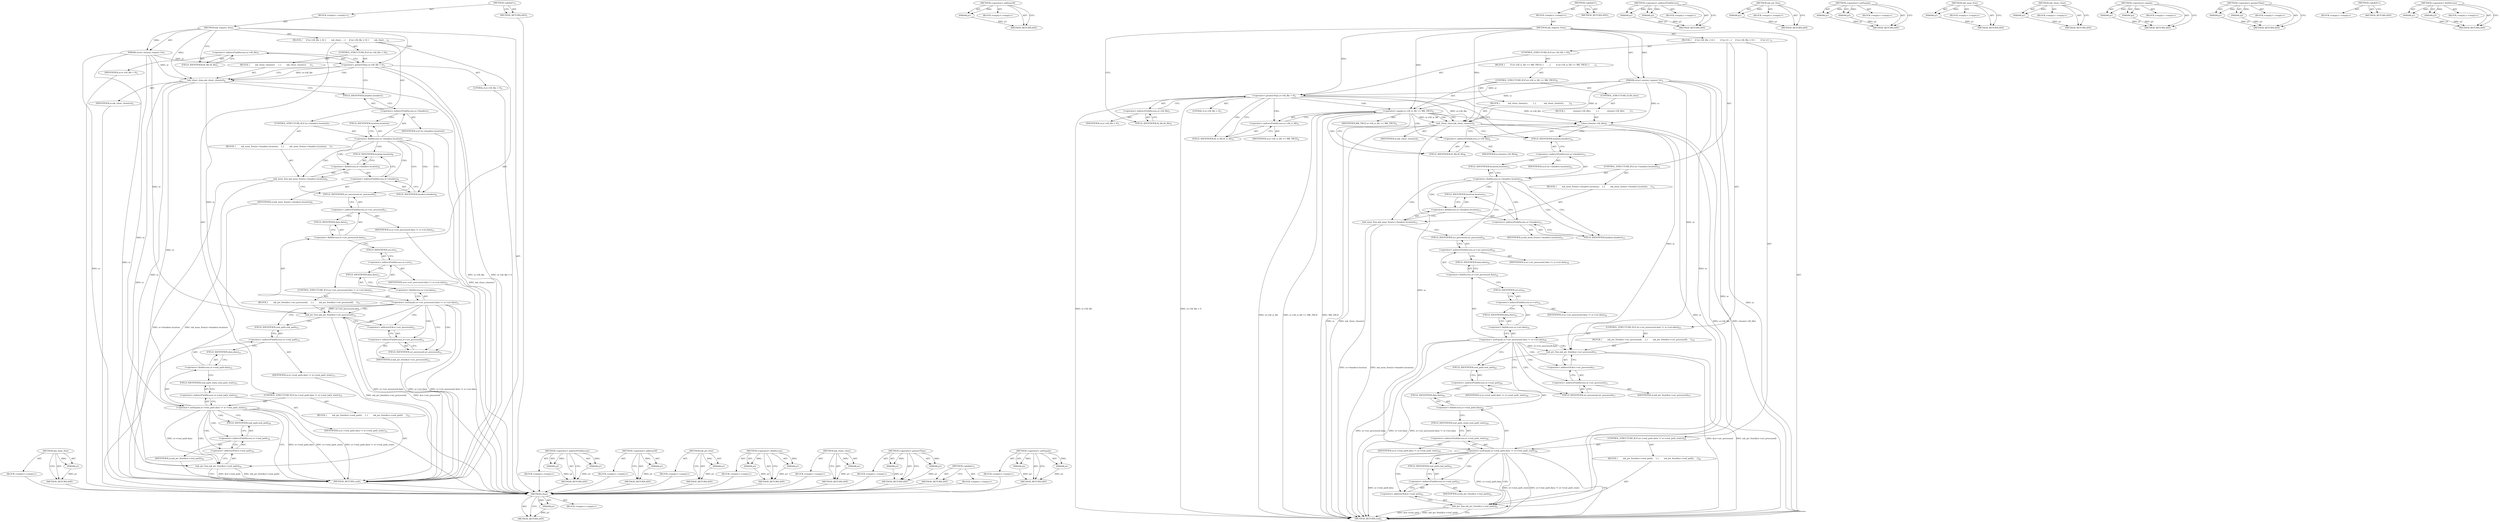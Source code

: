 digraph "&lt;operator&gt;.fieldAccess" {
vulnerable_105 [label=<(METHOD,mk_mem_free)>];
vulnerable_106 [label=<(PARAM,p1)>];
vulnerable_107 [label=<(BLOCK,&lt;empty&gt;,&lt;empty&gt;)>];
vulnerable_108 [label=<(METHOD_RETURN,ANY)>];
vulnerable_6 [label=<(METHOD,&lt;global&gt;)<SUB>1</SUB>>];
vulnerable_7 [label=<(BLOCK,&lt;empty&gt;,&lt;empty&gt;)<SUB>1</SUB>>];
vulnerable_8 [label=<(METHOD,mk_request_free)<SUB>1</SUB>>];
vulnerable_9 [label=<(PARAM,struct session_request *sr)<SUB>1</SUB>>];
vulnerable_10 [label=<(BLOCK,{
     if (sr-&gt;fd_file &gt; 0) {
        mk_vhost_...,{
     if (sr-&gt;fd_file &gt; 0) {
        mk_vhost_...)<SUB>2</SUB>>];
vulnerable_11 [label=<(CONTROL_STRUCTURE,IF,if (sr-&gt;fd_file &gt; 0))<SUB>3</SUB>>];
vulnerable_12 [label=<(&lt;operator&gt;.greaterThan,sr-&gt;fd_file &gt; 0)<SUB>3</SUB>>];
vulnerable_13 [label=<(&lt;operator&gt;.indirectFieldAccess,sr-&gt;fd_file)<SUB>3</SUB>>];
vulnerable_14 [label=<(IDENTIFIER,sr,sr-&gt;fd_file &gt; 0)<SUB>3</SUB>>];
vulnerable_15 [label=<(FIELD_IDENTIFIER,fd_file,fd_file)<SUB>3</SUB>>];
vulnerable_16 [label=<(LITERAL,0,sr-&gt;fd_file &gt; 0)<SUB>3</SUB>>];
vulnerable_17 [label=<(BLOCK,{
        mk_vhost_close(sr);
     },{
        mk_vhost_close(sr);
     })<SUB>3</SUB>>];
vulnerable_18 [label=<(mk_vhost_close,mk_vhost_close(sr))<SUB>4</SUB>>];
vulnerable_19 [label=<(IDENTIFIER,sr,mk_vhost_close(sr))<SUB>4</SUB>>];
vulnerable_20 [label=<(CONTROL_STRUCTURE,IF,if (sr-&gt;headers.location))<SUB>7</SUB>>];
vulnerable_21 [label=<(&lt;operator&gt;.fieldAccess,sr-&gt;headers.location)<SUB>7</SUB>>];
vulnerable_22 [label=<(&lt;operator&gt;.indirectFieldAccess,sr-&gt;headers)<SUB>7</SUB>>];
vulnerable_23 [label=<(IDENTIFIER,sr,if (sr-&gt;headers.location))<SUB>7</SUB>>];
vulnerable_24 [label=<(FIELD_IDENTIFIER,headers,headers)<SUB>7</SUB>>];
vulnerable_25 [label=<(FIELD_IDENTIFIER,location,location)<SUB>7</SUB>>];
vulnerable_26 [label=<(BLOCK,{
        mk_mem_free(sr-&gt;headers.location);
    },{
        mk_mem_free(sr-&gt;headers.location);
    })<SUB>7</SUB>>];
vulnerable_27 [label=<(mk_mem_free,mk_mem_free(sr-&gt;headers.location))<SUB>8</SUB>>];
vulnerable_28 [label=<(&lt;operator&gt;.fieldAccess,sr-&gt;headers.location)<SUB>8</SUB>>];
vulnerable_29 [label=<(&lt;operator&gt;.indirectFieldAccess,sr-&gt;headers)<SUB>8</SUB>>];
vulnerable_30 [label=<(IDENTIFIER,sr,mk_mem_free(sr-&gt;headers.location))<SUB>8</SUB>>];
vulnerable_31 [label=<(FIELD_IDENTIFIER,headers,headers)<SUB>8</SUB>>];
vulnerable_32 [label=<(FIELD_IDENTIFIER,location,location)<SUB>8</SUB>>];
vulnerable_33 [label=<(CONTROL_STRUCTURE,IF,if (sr-&gt;uri_processed.data != sr-&gt;uri.data))<SUB>11</SUB>>];
vulnerable_34 [label=<(&lt;operator&gt;.notEquals,sr-&gt;uri_processed.data != sr-&gt;uri.data)<SUB>11</SUB>>];
vulnerable_35 [label=<(&lt;operator&gt;.fieldAccess,sr-&gt;uri_processed.data)<SUB>11</SUB>>];
vulnerable_36 [label=<(&lt;operator&gt;.indirectFieldAccess,sr-&gt;uri_processed)<SUB>11</SUB>>];
vulnerable_37 [label=<(IDENTIFIER,sr,sr-&gt;uri_processed.data != sr-&gt;uri.data)<SUB>11</SUB>>];
vulnerable_38 [label=<(FIELD_IDENTIFIER,uri_processed,uri_processed)<SUB>11</SUB>>];
vulnerable_39 [label=<(FIELD_IDENTIFIER,data,data)<SUB>11</SUB>>];
vulnerable_40 [label=<(&lt;operator&gt;.fieldAccess,sr-&gt;uri.data)<SUB>11</SUB>>];
vulnerable_41 [label=<(&lt;operator&gt;.indirectFieldAccess,sr-&gt;uri)<SUB>11</SUB>>];
vulnerable_42 [label=<(IDENTIFIER,sr,sr-&gt;uri_processed.data != sr-&gt;uri.data)<SUB>11</SUB>>];
vulnerable_43 [label=<(FIELD_IDENTIFIER,uri,uri)<SUB>11</SUB>>];
vulnerable_44 [label=<(FIELD_IDENTIFIER,data,data)<SUB>11</SUB>>];
vulnerable_45 [label=<(BLOCK,{
        mk_ptr_free(&amp;sr-&gt;uri_processed);
    },{
        mk_ptr_free(&amp;sr-&gt;uri_processed);
    })<SUB>11</SUB>>];
vulnerable_46 [label=<(mk_ptr_free,mk_ptr_free(&amp;sr-&gt;uri_processed))<SUB>12</SUB>>];
vulnerable_47 [label=<(&lt;operator&gt;.addressOf,&amp;sr-&gt;uri_processed)<SUB>12</SUB>>];
vulnerable_48 [label=<(&lt;operator&gt;.indirectFieldAccess,sr-&gt;uri_processed)<SUB>12</SUB>>];
vulnerable_49 [label=<(IDENTIFIER,sr,mk_ptr_free(&amp;sr-&gt;uri_processed))<SUB>12</SUB>>];
vulnerable_50 [label=<(FIELD_IDENTIFIER,uri_processed,uri_processed)<SUB>12</SUB>>];
vulnerable_51 [label=<(CONTROL_STRUCTURE,IF,if (sr-&gt;real_path.data != sr-&gt;real_path_static))<SUB>15</SUB>>];
vulnerable_52 [label=<(&lt;operator&gt;.notEquals,sr-&gt;real_path.data != sr-&gt;real_path_static)<SUB>15</SUB>>];
vulnerable_53 [label=<(&lt;operator&gt;.fieldAccess,sr-&gt;real_path.data)<SUB>15</SUB>>];
vulnerable_54 [label=<(&lt;operator&gt;.indirectFieldAccess,sr-&gt;real_path)<SUB>15</SUB>>];
vulnerable_55 [label=<(IDENTIFIER,sr,sr-&gt;real_path.data != sr-&gt;real_path_static)<SUB>15</SUB>>];
vulnerable_56 [label=<(FIELD_IDENTIFIER,real_path,real_path)<SUB>15</SUB>>];
vulnerable_57 [label=<(FIELD_IDENTIFIER,data,data)<SUB>15</SUB>>];
vulnerable_58 [label=<(&lt;operator&gt;.indirectFieldAccess,sr-&gt;real_path_static)<SUB>15</SUB>>];
vulnerable_59 [label=<(IDENTIFIER,sr,sr-&gt;real_path.data != sr-&gt;real_path_static)<SUB>15</SUB>>];
vulnerable_60 [label=<(FIELD_IDENTIFIER,real_path_static,real_path_static)<SUB>15</SUB>>];
vulnerable_61 [label=<(BLOCK,{
        mk_ptr_free(&amp;sr-&gt;real_path);
    },{
        mk_ptr_free(&amp;sr-&gt;real_path);
    })<SUB>15</SUB>>];
vulnerable_62 [label=<(mk_ptr_free,mk_ptr_free(&amp;sr-&gt;real_path))<SUB>16</SUB>>];
vulnerable_63 [label=<(&lt;operator&gt;.addressOf,&amp;sr-&gt;real_path)<SUB>16</SUB>>];
vulnerable_64 [label=<(&lt;operator&gt;.indirectFieldAccess,sr-&gt;real_path)<SUB>16</SUB>>];
vulnerable_65 [label=<(IDENTIFIER,sr,mk_ptr_free(&amp;sr-&gt;real_path))<SUB>16</SUB>>];
vulnerable_66 [label=<(FIELD_IDENTIFIER,real_path,real_path)<SUB>16</SUB>>];
vulnerable_67 [label=<(METHOD_RETURN,void)<SUB>1</SUB>>];
vulnerable_69 [label=<(METHOD_RETURN,ANY)<SUB>1</SUB>>];
vulnerable_91 [label=<(METHOD,&lt;operator&gt;.indirectFieldAccess)>];
vulnerable_92 [label=<(PARAM,p1)>];
vulnerable_93 [label=<(PARAM,p2)>];
vulnerable_94 [label=<(BLOCK,&lt;empty&gt;,&lt;empty&gt;)>];
vulnerable_95 [label=<(METHOD_RETURN,ANY)>];
vulnerable_118 [label=<(METHOD,&lt;operator&gt;.addressOf)>];
vulnerable_119 [label=<(PARAM,p1)>];
vulnerable_120 [label=<(BLOCK,&lt;empty&gt;,&lt;empty&gt;)>];
vulnerable_121 [label=<(METHOD_RETURN,ANY)>];
vulnerable_114 [label=<(METHOD,mk_ptr_free)>];
vulnerable_115 [label=<(PARAM,p1)>];
vulnerable_116 [label=<(BLOCK,&lt;empty&gt;,&lt;empty&gt;)>];
vulnerable_117 [label=<(METHOD_RETURN,ANY)>];
vulnerable_100 [label=<(METHOD,&lt;operator&gt;.fieldAccess)>];
vulnerable_101 [label=<(PARAM,p1)>];
vulnerable_102 [label=<(PARAM,p2)>];
vulnerable_103 [label=<(BLOCK,&lt;empty&gt;,&lt;empty&gt;)>];
vulnerable_104 [label=<(METHOD_RETURN,ANY)>];
vulnerable_96 [label=<(METHOD,mk_vhost_close)>];
vulnerable_97 [label=<(PARAM,p1)>];
vulnerable_98 [label=<(BLOCK,&lt;empty&gt;,&lt;empty&gt;)>];
vulnerable_99 [label=<(METHOD_RETURN,ANY)>];
vulnerable_86 [label=<(METHOD,&lt;operator&gt;.greaterThan)>];
vulnerable_87 [label=<(PARAM,p1)>];
vulnerable_88 [label=<(PARAM,p2)>];
vulnerable_89 [label=<(BLOCK,&lt;empty&gt;,&lt;empty&gt;)>];
vulnerable_90 [label=<(METHOD_RETURN,ANY)>];
vulnerable_80 [label=<(METHOD,&lt;global&gt;)<SUB>1</SUB>>];
vulnerable_81 [label=<(BLOCK,&lt;empty&gt;,&lt;empty&gt;)>];
vulnerable_82 [label=<(METHOD_RETURN,ANY)>];
vulnerable_109 [label=<(METHOD,&lt;operator&gt;.notEquals)>];
vulnerable_110 [label=<(PARAM,p1)>];
vulnerable_111 [label=<(PARAM,p2)>];
vulnerable_112 [label=<(BLOCK,&lt;empty&gt;,&lt;empty&gt;)>];
vulnerable_113 [label=<(METHOD_RETURN,ANY)>];
fixed_118 [label=<(METHOD,close)>];
fixed_119 [label=<(PARAM,p1)>];
fixed_120 [label=<(BLOCK,&lt;empty&gt;,&lt;empty&gt;)>];
fixed_121 [label=<(METHOD_RETURN,ANY)>];
fixed_140 [label=<(METHOD,&lt;operator&gt;.addressOf)>];
fixed_141 [label=<(PARAM,p1)>];
fixed_142 [label=<(BLOCK,&lt;empty&gt;,&lt;empty&gt;)>];
fixed_143 [label=<(METHOD_RETURN,ANY)>];
fixed_6 [label=<(METHOD,&lt;global&gt;)<SUB>1</SUB>>];
fixed_7 [label=<(BLOCK,&lt;empty&gt;,&lt;empty&gt;)<SUB>1</SUB>>];
fixed_8 [label=<(METHOD,mk_request_free)<SUB>1</SUB>>];
fixed_9 [label=<(PARAM,struct session_request *sr)<SUB>1</SUB>>];
fixed_10 [label=<(BLOCK,{
     if (sr-&gt;fd_file &gt; 0) {
        if (sr-&gt;f...,{
     if (sr-&gt;fd_file &gt; 0) {
        if (sr-&gt;f...)<SUB>2</SUB>>];
fixed_11 [label=<(CONTROL_STRUCTURE,IF,if (sr-&gt;fd_file &gt; 0))<SUB>3</SUB>>];
fixed_12 [label=<(&lt;operator&gt;.greaterThan,sr-&gt;fd_file &gt; 0)<SUB>3</SUB>>];
fixed_13 [label=<(&lt;operator&gt;.indirectFieldAccess,sr-&gt;fd_file)<SUB>3</SUB>>];
fixed_14 [label=<(IDENTIFIER,sr,sr-&gt;fd_file &gt; 0)<SUB>3</SUB>>];
fixed_15 [label=<(FIELD_IDENTIFIER,fd_file,fd_file)<SUB>3</SUB>>];
fixed_16 [label=<(LITERAL,0,sr-&gt;fd_file &gt; 0)<SUB>3</SUB>>];
fixed_17 [label=<(BLOCK,{
        if (sr-&gt;fd_is_fdt == MK_TRUE) {
     ...,{
        if (sr-&gt;fd_is_fdt == MK_TRUE) {
     ...)<SUB>3</SUB>>];
fixed_18 [label=<(CONTROL_STRUCTURE,IF,if (sr-&gt;fd_is_fdt == MK_TRUE))<SUB>4</SUB>>];
fixed_19 [label=<(&lt;operator&gt;.equals,sr-&gt;fd_is_fdt == MK_TRUE)<SUB>4</SUB>>];
fixed_20 [label=<(&lt;operator&gt;.indirectFieldAccess,sr-&gt;fd_is_fdt)<SUB>4</SUB>>];
fixed_21 [label=<(IDENTIFIER,sr,sr-&gt;fd_is_fdt == MK_TRUE)<SUB>4</SUB>>];
fixed_22 [label=<(FIELD_IDENTIFIER,fd_is_fdt,fd_is_fdt)<SUB>4</SUB>>];
fixed_23 [label=<(IDENTIFIER,MK_TRUE,sr-&gt;fd_is_fdt == MK_TRUE)<SUB>4</SUB>>];
fixed_24 [label=<(BLOCK,{
            mk_vhost_close(sr);
        },{
            mk_vhost_close(sr);
        })<SUB>4</SUB>>];
fixed_25 [label=<(mk_vhost_close,mk_vhost_close(sr))<SUB>5</SUB>>];
fixed_26 [label=<(IDENTIFIER,sr,mk_vhost_close(sr))<SUB>5</SUB>>];
fixed_27 [label=<(CONTROL_STRUCTURE,ELSE,else)<SUB>7</SUB>>];
fixed_28 [label=<(BLOCK,{
            close(sr-&gt;fd_file);
        },{
            close(sr-&gt;fd_file);
        })<SUB>7</SUB>>];
fixed_29 [label=<(close,close(sr-&gt;fd_file))<SUB>8</SUB>>];
fixed_30 [label=<(&lt;operator&gt;.indirectFieldAccess,sr-&gt;fd_file)<SUB>8</SUB>>];
fixed_31 [label=<(IDENTIFIER,sr,close(sr-&gt;fd_file))<SUB>8</SUB>>];
fixed_32 [label=<(FIELD_IDENTIFIER,fd_file,fd_file)<SUB>8</SUB>>];
fixed_33 [label=<(CONTROL_STRUCTURE,IF,if (sr-&gt;headers.location))<SUB>12</SUB>>];
fixed_34 [label=<(&lt;operator&gt;.fieldAccess,sr-&gt;headers.location)<SUB>12</SUB>>];
fixed_35 [label=<(&lt;operator&gt;.indirectFieldAccess,sr-&gt;headers)<SUB>12</SUB>>];
fixed_36 [label=<(IDENTIFIER,sr,if (sr-&gt;headers.location))<SUB>12</SUB>>];
fixed_37 [label=<(FIELD_IDENTIFIER,headers,headers)<SUB>12</SUB>>];
fixed_38 [label=<(FIELD_IDENTIFIER,location,location)<SUB>12</SUB>>];
fixed_39 [label=<(BLOCK,{
        mk_mem_free(sr-&gt;headers.location);
    },{
        mk_mem_free(sr-&gt;headers.location);
    })<SUB>12</SUB>>];
fixed_40 [label=<(mk_mem_free,mk_mem_free(sr-&gt;headers.location))<SUB>13</SUB>>];
fixed_41 [label=<(&lt;operator&gt;.fieldAccess,sr-&gt;headers.location)<SUB>13</SUB>>];
fixed_42 [label=<(&lt;operator&gt;.indirectFieldAccess,sr-&gt;headers)<SUB>13</SUB>>];
fixed_43 [label=<(IDENTIFIER,sr,mk_mem_free(sr-&gt;headers.location))<SUB>13</SUB>>];
fixed_44 [label=<(FIELD_IDENTIFIER,headers,headers)<SUB>13</SUB>>];
fixed_45 [label=<(FIELD_IDENTIFIER,location,location)<SUB>13</SUB>>];
fixed_46 [label=<(CONTROL_STRUCTURE,IF,if (sr-&gt;uri_processed.data != sr-&gt;uri.data))<SUB>16</SUB>>];
fixed_47 [label=<(&lt;operator&gt;.notEquals,sr-&gt;uri_processed.data != sr-&gt;uri.data)<SUB>16</SUB>>];
fixed_48 [label=<(&lt;operator&gt;.fieldAccess,sr-&gt;uri_processed.data)<SUB>16</SUB>>];
fixed_49 [label=<(&lt;operator&gt;.indirectFieldAccess,sr-&gt;uri_processed)<SUB>16</SUB>>];
fixed_50 [label=<(IDENTIFIER,sr,sr-&gt;uri_processed.data != sr-&gt;uri.data)<SUB>16</SUB>>];
fixed_51 [label=<(FIELD_IDENTIFIER,uri_processed,uri_processed)<SUB>16</SUB>>];
fixed_52 [label=<(FIELD_IDENTIFIER,data,data)<SUB>16</SUB>>];
fixed_53 [label=<(&lt;operator&gt;.fieldAccess,sr-&gt;uri.data)<SUB>16</SUB>>];
fixed_54 [label=<(&lt;operator&gt;.indirectFieldAccess,sr-&gt;uri)<SUB>16</SUB>>];
fixed_55 [label=<(IDENTIFIER,sr,sr-&gt;uri_processed.data != sr-&gt;uri.data)<SUB>16</SUB>>];
fixed_56 [label=<(FIELD_IDENTIFIER,uri,uri)<SUB>16</SUB>>];
fixed_57 [label=<(FIELD_IDENTIFIER,data,data)<SUB>16</SUB>>];
fixed_58 [label=<(BLOCK,{
        mk_ptr_free(&amp;sr-&gt;uri_processed);
    },{
        mk_ptr_free(&amp;sr-&gt;uri_processed);
    })<SUB>16</SUB>>];
fixed_59 [label=<(mk_ptr_free,mk_ptr_free(&amp;sr-&gt;uri_processed))<SUB>17</SUB>>];
fixed_60 [label=<(&lt;operator&gt;.addressOf,&amp;sr-&gt;uri_processed)<SUB>17</SUB>>];
fixed_61 [label=<(&lt;operator&gt;.indirectFieldAccess,sr-&gt;uri_processed)<SUB>17</SUB>>];
fixed_62 [label=<(IDENTIFIER,sr,mk_ptr_free(&amp;sr-&gt;uri_processed))<SUB>17</SUB>>];
fixed_63 [label=<(FIELD_IDENTIFIER,uri_processed,uri_processed)<SUB>17</SUB>>];
fixed_64 [label=<(CONTROL_STRUCTURE,IF,if (sr-&gt;real_path.data != sr-&gt;real_path_static))<SUB>20</SUB>>];
fixed_65 [label=<(&lt;operator&gt;.notEquals,sr-&gt;real_path.data != sr-&gt;real_path_static)<SUB>20</SUB>>];
fixed_66 [label=<(&lt;operator&gt;.fieldAccess,sr-&gt;real_path.data)<SUB>20</SUB>>];
fixed_67 [label=<(&lt;operator&gt;.indirectFieldAccess,sr-&gt;real_path)<SUB>20</SUB>>];
fixed_68 [label=<(IDENTIFIER,sr,sr-&gt;real_path.data != sr-&gt;real_path_static)<SUB>20</SUB>>];
fixed_69 [label=<(FIELD_IDENTIFIER,real_path,real_path)<SUB>20</SUB>>];
fixed_70 [label=<(FIELD_IDENTIFIER,data,data)<SUB>20</SUB>>];
fixed_71 [label=<(&lt;operator&gt;.indirectFieldAccess,sr-&gt;real_path_static)<SUB>20</SUB>>];
fixed_72 [label=<(IDENTIFIER,sr,sr-&gt;real_path.data != sr-&gt;real_path_static)<SUB>20</SUB>>];
fixed_73 [label=<(FIELD_IDENTIFIER,real_path_static,real_path_static)<SUB>20</SUB>>];
fixed_74 [label=<(BLOCK,{
        mk_ptr_free(&amp;sr-&gt;real_path);
    },{
        mk_ptr_free(&amp;sr-&gt;real_path);
    })<SUB>20</SUB>>];
fixed_75 [label=<(mk_ptr_free,mk_ptr_free(&amp;sr-&gt;real_path))<SUB>21</SUB>>];
fixed_76 [label=<(&lt;operator&gt;.addressOf,&amp;sr-&gt;real_path)<SUB>21</SUB>>];
fixed_77 [label=<(&lt;operator&gt;.indirectFieldAccess,sr-&gt;real_path)<SUB>21</SUB>>];
fixed_78 [label=<(IDENTIFIER,sr,mk_ptr_free(&amp;sr-&gt;real_path))<SUB>21</SUB>>];
fixed_79 [label=<(FIELD_IDENTIFIER,real_path,real_path)<SUB>21</SUB>>];
fixed_80 [label=<(METHOD_RETURN,void)<SUB>1</SUB>>];
fixed_82 [label=<(METHOD_RETURN,ANY)<SUB>1</SUB>>];
fixed_104 [label=<(METHOD,&lt;operator&gt;.indirectFieldAccess)>];
fixed_105 [label=<(PARAM,p1)>];
fixed_106 [label=<(PARAM,p2)>];
fixed_107 [label=<(BLOCK,&lt;empty&gt;,&lt;empty&gt;)>];
fixed_108 [label=<(METHOD_RETURN,ANY)>];
fixed_136 [label=<(METHOD,mk_ptr_free)>];
fixed_137 [label=<(PARAM,p1)>];
fixed_138 [label=<(BLOCK,&lt;empty&gt;,&lt;empty&gt;)>];
fixed_139 [label=<(METHOD_RETURN,ANY)>];
fixed_131 [label=<(METHOD,&lt;operator&gt;.notEquals)>];
fixed_132 [label=<(PARAM,p1)>];
fixed_133 [label=<(PARAM,p2)>];
fixed_134 [label=<(BLOCK,&lt;empty&gt;,&lt;empty&gt;)>];
fixed_135 [label=<(METHOD_RETURN,ANY)>];
fixed_127 [label=<(METHOD,mk_mem_free)>];
fixed_128 [label=<(PARAM,p1)>];
fixed_129 [label=<(BLOCK,&lt;empty&gt;,&lt;empty&gt;)>];
fixed_130 [label=<(METHOD_RETURN,ANY)>];
fixed_114 [label=<(METHOD,mk_vhost_close)>];
fixed_115 [label=<(PARAM,p1)>];
fixed_116 [label=<(BLOCK,&lt;empty&gt;,&lt;empty&gt;)>];
fixed_117 [label=<(METHOD_RETURN,ANY)>];
fixed_109 [label=<(METHOD,&lt;operator&gt;.equals)>];
fixed_110 [label=<(PARAM,p1)>];
fixed_111 [label=<(PARAM,p2)>];
fixed_112 [label=<(BLOCK,&lt;empty&gt;,&lt;empty&gt;)>];
fixed_113 [label=<(METHOD_RETURN,ANY)>];
fixed_99 [label=<(METHOD,&lt;operator&gt;.greaterThan)>];
fixed_100 [label=<(PARAM,p1)>];
fixed_101 [label=<(PARAM,p2)>];
fixed_102 [label=<(BLOCK,&lt;empty&gt;,&lt;empty&gt;)>];
fixed_103 [label=<(METHOD_RETURN,ANY)>];
fixed_93 [label=<(METHOD,&lt;global&gt;)<SUB>1</SUB>>];
fixed_94 [label=<(BLOCK,&lt;empty&gt;,&lt;empty&gt;)>];
fixed_95 [label=<(METHOD_RETURN,ANY)>];
fixed_122 [label=<(METHOD,&lt;operator&gt;.fieldAccess)>];
fixed_123 [label=<(PARAM,p1)>];
fixed_124 [label=<(PARAM,p2)>];
fixed_125 [label=<(BLOCK,&lt;empty&gt;,&lt;empty&gt;)>];
fixed_126 [label=<(METHOD_RETURN,ANY)>];
vulnerable_105 -> vulnerable_106  [key=0, label="AST: "];
vulnerable_105 -> vulnerable_106  [key=1, label="DDG: "];
vulnerable_105 -> vulnerable_107  [key=0, label="AST: "];
vulnerable_105 -> vulnerable_108  [key=0, label="AST: "];
vulnerable_105 -> vulnerable_108  [key=1, label="CFG: "];
vulnerable_106 -> vulnerable_108  [key=0, label="DDG: p1"];
vulnerable_107 -> fixed_118  [key=0];
vulnerable_108 -> fixed_118  [key=0];
vulnerable_6 -> vulnerable_7  [key=0, label="AST: "];
vulnerable_6 -> vulnerable_69  [key=0, label="AST: "];
vulnerable_6 -> vulnerable_69  [key=1, label="CFG: "];
vulnerable_7 -> vulnerable_8  [key=0, label="AST: "];
vulnerable_8 -> vulnerable_9  [key=0, label="AST: "];
vulnerable_8 -> vulnerable_9  [key=1, label="DDG: "];
vulnerable_8 -> vulnerable_10  [key=0, label="AST: "];
vulnerable_8 -> vulnerable_67  [key=0, label="AST: "];
vulnerable_8 -> vulnerable_15  [key=0, label="CFG: "];
vulnerable_8 -> vulnerable_12  [key=0, label="DDG: "];
vulnerable_8 -> vulnerable_18  [key=0, label="DDG: "];
vulnerable_9 -> vulnerable_67  [key=0, label="DDG: sr"];
vulnerable_9 -> vulnerable_12  [key=0, label="DDG: sr"];
vulnerable_9 -> vulnerable_52  [key=0, label="DDG: sr"];
vulnerable_9 -> vulnerable_18  [key=0, label="DDG: sr"];
vulnerable_9 -> vulnerable_46  [key=0, label="DDG: sr"];
vulnerable_9 -> vulnerable_62  [key=0, label="DDG: sr"];
vulnerable_10 -> vulnerable_11  [key=0, label="AST: "];
vulnerable_10 -> vulnerable_20  [key=0, label="AST: "];
vulnerable_10 -> vulnerable_33  [key=0, label="AST: "];
vulnerable_10 -> vulnerable_51  [key=0, label="AST: "];
vulnerable_11 -> vulnerable_12  [key=0, label="AST: "];
vulnerable_11 -> vulnerable_17  [key=0, label="AST: "];
vulnerable_12 -> vulnerable_13  [key=0, label="AST: "];
vulnerable_12 -> vulnerable_16  [key=0, label="AST: "];
vulnerable_12 -> vulnerable_18  [key=0, label="CFG: "];
vulnerable_12 -> vulnerable_18  [key=1, label="DDG: sr-&gt;fd_file"];
vulnerable_12 -> vulnerable_18  [key=2, label="CDG: "];
vulnerable_12 -> vulnerable_24  [key=0, label="CFG: "];
vulnerable_12 -> vulnerable_67  [key=0, label="DDG: sr-&gt;fd_file"];
vulnerable_12 -> vulnerable_67  [key=1, label="DDG: sr-&gt;fd_file &gt; 0"];
vulnerable_13 -> vulnerable_14  [key=0, label="AST: "];
vulnerable_13 -> vulnerable_15  [key=0, label="AST: "];
vulnerable_13 -> vulnerable_12  [key=0, label="CFG: "];
vulnerable_14 -> fixed_118  [key=0];
vulnerable_15 -> vulnerable_13  [key=0, label="CFG: "];
vulnerable_16 -> fixed_118  [key=0];
vulnerable_17 -> vulnerable_18  [key=0, label="AST: "];
vulnerable_18 -> vulnerable_19  [key=0, label="AST: "];
vulnerable_18 -> vulnerable_24  [key=0, label="CFG: "];
vulnerable_18 -> vulnerable_67  [key=0, label="DDG: sr"];
vulnerable_18 -> vulnerable_67  [key=1, label="DDG: mk_vhost_close(sr)"];
vulnerable_18 -> vulnerable_52  [key=0, label="DDG: sr"];
vulnerable_18 -> vulnerable_46  [key=0, label="DDG: sr"];
vulnerable_18 -> vulnerable_62  [key=0, label="DDG: sr"];
vulnerable_19 -> fixed_118  [key=0];
vulnerable_20 -> vulnerable_21  [key=0, label="AST: "];
vulnerable_20 -> vulnerable_26  [key=0, label="AST: "];
vulnerable_21 -> vulnerable_22  [key=0, label="AST: "];
vulnerable_21 -> vulnerable_25  [key=0, label="AST: "];
vulnerable_21 -> vulnerable_31  [key=0, label="CFG: "];
vulnerable_21 -> vulnerable_31  [key=1, label="CDG: "];
vulnerable_21 -> vulnerable_38  [key=0, label="CFG: "];
vulnerable_21 -> vulnerable_29  [key=0, label="CDG: "];
vulnerable_21 -> vulnerable_32  [key=0, label="CDG: "];
vulnerable_21 -> vulnerable_28  [key=0, label="CDG: "];
vulnerable_21 -> vulnerable_27  [key=0, label="CDG: "];
vulnerable_22 -> vulnerable_23  [key=0, label="AST: "];
vulnerable_22 -> vulnerable_24  [key=0, label="AST: "];
vulnerable_22 -> vulnerable_25  [key=0, label="CFG: "];
vulnerable_23 -> fixed_118  [key=0];
vulnerable_24 -> vulnerable_22  [key=0, label="CFG: "];
vulnerable_25 -> vulnerable_21  [key=0, label="CFG: "];
vulnerable_26 -> vulnerable_27  [key=0, label="AST: "];
vulnerable_27 -> vulnerable_28  [key=0, label="AST: "];
vulnerable_27 -> vulnerable_38  [key=0, label="CFG: "];
vulnerable_27 -> vulnerable_67  [key=0, label="DDG: sr-&gt;headers.location"];
vulnerable_27 -> vulnerable_67  [key=1, label="DDG: mk_mem_free(sr-&gt;headers.location)"];
vulnerable_28 -> vulnerable_29  [key=0, label="AST: "];
vulnerable_28 -> vulnerable_32  [key=0, label="AST: "];
vulnerable_28 -> vulnerable_27  [key=0, label="CFG: "];
vulnerable_29 -> vulnerable_30  [key=0, label="AST: "];
vulnerable_29 -> vulnerable_31  [key=0, label="AST: "];
vulnerable_29 -> vulnerable_32  [key=0, label="CFG: "];
vulnerable_30 -> fixed_118  [key=0];
vulnerable_31 -> vulnerable_29  [key=0, label="CFG: "];
vulnerable_32 -> vulnerable_28  [key=0, label="CFG: "];
vulnerable_33 -> vulnerable_34  [key=0, label="AST: "];
vulnerable_33 -> vulnerable_45  [key=0, label="AST: "];
vulnerable_34 -> vulnerable_35  [key=0, label="AST: "];
vulnerable_34 -> vulnerable_40  [key=0, label="AST: "];
vulnerable_34 -> vulnerable_50  [key=0, label="CFG: "];
vulnerable_34 -> vulnerable_50  [key=1, label="CDG: "];
vulnerable_34 -> vulnerable_56  [key=0, label="CFG: "];
vulnerable_34 -> vulnerable_67  [key=0, label="DDG: sr-&gt;uri_processed.data"];
vulnerable_34 -> vulnerable_67  [key=1, label="DDG: sr-&gt;uri.data"];
vulnerable_34 -> vulnerable_67  [key=2, label="DDG: sr-&gt;uri_processed.data != sr-&gt;uri.data"];
vulnerable_34 -> vulnerable_46  [key=0, label="DDG: sr-&gt;uri_processed.data"];
vulnerable_34 -> vulnerable_46  [key=1, label="CDG: "];
vulnerable_34 -> vulnerable_47  [key=0, label="CDG: "];
vulnerable_34 -> vulnerable_48  [key=0, label="CDG: "];
vulnerable_35 -> vulnerable_36  [key=0, label="AST: "];
vulnerable_35 -> vulnerable_39  [key=0, label="AST: "];
vulnerable_35 -> vulnerable_43  [key=0, label="CFG: "];
vulnerable_36 -> vulnerable_37  [key=0, label="AST: "];
vulnerable_36 -> vulnerable_38  [key=0, label="AST: "];
vulnerable_36 -> vulnerable_39  [key=0, label="CFG: "];
vulnerable_37 -> fixed_118  [key=0];
vulnerable_38 -> vulnerable_36  [key=0, label="CFG: "];
vulnerable_39 -> vulnerable_35  [key=0, label="CFG: "];
vulnerable_40 -> vulnerable_41  [key=0, label="AST: "];
vulnerable_40 -> vulnerable_44  [key=0, label="AST: "];
vulnerable_40 -> vulnerable_34  [key=0, label="CFG: "];
vulnerable_41 -> vulnerable_42  [key=0, label="AST: "];
vulnerable_41 -> vulnerable_43  [key=0, label="AST: "];
vulnerable_41 -> vulnerable_44  [key=0, label="CFG: "];
vulnerable_42 -> fixed_118  [key=0];
vulnerable_43 -> vulnerable_41  [key=0, label="CFG: "];
vulnerable_44 -> vulnerable_40  [key=0, label="CFG: "];
vulnerable_45 -> vulnerable_46  [key=0, label="AST: "];
vulnerable_46 -> vulnerable_47  [key=0, label="AST: "];
vulnerable_46 -> vulnerable_56  [key=0, label="CFG: "];
vulnerable_46 -> vulnerable_67  [key=0, label="DDG: &amp;sr-&gt;uri_processed"];
vulnerable_46 -> vulnerable_67  [key=1, label="DDG: mk_ptr_free(&amp;sr-&gt;uri_processed)"];
vulnerable_47 -> vulnerable_48  [key=0, label="AST: "];
vulnerable_47 -> vulnerable_46  [key=0, label="CFG: "];
vulnerable_48 -> vulnerable_49  [key=0, label="AST: "];
vulnerable_48 -> vulnerable_50  [key=0, label="AST: "];
vulnerable_48 -> vulnerable_47  [key=0, label="CFG: "];
vulnerable_49 -> fixed_118  [key=0];
vulnerable_50 -> vulnerable_48  [key=0, label="CFG: "];
vulnerable_51 -> vulnerable_52  [key=0, label="AST: "];
vulnerable_51 -> vulnerable_61  [key=0, label="AST: "];
vulnerable_52 -> vulnerable_53  [key=0, label="AST: "];
vulnerable_52 -> vulnerable_58  [key=0, label="AST: "];
vulnerable_52 -> vulnerable_67  [key=0, label="CFG: "];
vulnerable_52 -> vulnerable_67  [key=1, label="DDG: sr-&gt;real_path.data"];
vulnerable_52 -> vulnerable_67  [key=2, label="DDG: sr-&gt;real_path_static"];
vulnerable_52 -> vulnerable_67  [key=3, label="DDG: sr-&gt;real_path.data != sr-&gt;real_path_static"];
vulnerable_52 -> vulnerable_66  [key=0, label="CFG: "];
vulnerable_52 -> vulnerable_66  [key=1, label="CDG: "];
vulnerable_52 -> vulnerable_62  [key=0, label="DDG: sr-&gt;real_path.data"];
vulnerable_52 -> vulnerable_62  [key=1, label="CDG: "];
vulnerable_52 -> vulnerable_64  [key=0, label="CDG: "];
vulnerable_52 -> vulnerable_63  [key=0, label="CDG: "];
vulnerable_53 -> vulnerable_54  [key=0, label="AST: "];
vulnerable_53 -> vulnerable_57  [key=0, label="AST: "];
vulnerable_53 -> vulnerable_60  [key=0, label="CFG: "];
vulnerable_54 -> vulnerable_55  [key=0, label="AST: "];
vulnerable_54 -> vulnerable_56  [key=0, label="AST: "];
vulnerable_54 -> vulnerable_57  [key=0, label="CFG: "];
vulnerable_55 -> fixed_118  [key=0];
vulnerable_56 -> vulnerable_54  [key=0, label="CFG: "];
vulnerable_57 -> vulnerable_53  [key=0, label="CFG: "];
vulnerable_58 -> vulnerable_59  [key=0, label="AST: "];
vulnerable_58 -> vulnerable_60  [key=0, label="AST: "];
vulnerable_58 -> vulnerable_52  [key=0, label="CFG: "];
vulnerable_59 -> fixed_118  [key=0];
vulnerable_60 -> vulnerable_58  [key=0, label="CFG: "];
vulnerable_61 -> vulnerable_62  [key=0, label="AST: "];
vulnerable_62 -> vulnerable_63  [key=0, label="AST: "];
vulnerable_62 -> vulnerable_67  [key=0, label="CFG: "];
vulnerable_62 -> vulnerable_67  [key=1, label="DDG: &amp;sr-&gt;real_path"];
vulnerable_62 -> vulnerable_67  [key=2, label="DDG: mk_ptr_free(&amp;sr-&gt;real_path)"];
vulnerable_63 -> vulnerable_64  [key=0, label="AST: "];
vulnerable_63 -> vulnerable_62  [key=0, label="CFG: "];
vulnerable_64 -> vulnerable_65  [key=0, label="AST: "];
vulnerable_64 -> vulnerable_66  [key=0, label="AST: "];
vulnerable_64 -> vulnerable_63  [key=0, label="CFG: "];
vulnerable_65 -> fixed_118  [key=0];
vulnerable_66 -> vulnerable_64  [key=0, label="CFG: "];
vulnerable_67 -> fixed_118  [key=0];
vulnerable_69 -> fixed_118  [key=0];
vulnerable_91 -> vulnerable_92  [key=0, label="AST: "];
vulnerable_91 -> vulnerable_92  [key=1, label="DDG: "];
vulnerable_91 -> vulnerable_94  [key=0, label="AST: "];
vulnerable_91 -> vulnerable_93  [key=0, label="AST: "];
vulnerable_91 -> vulnerable_93  [key=1, label="DDG: "];
vulnerable_91 -> vulnerable_95  [key=0, label="AST: "];
vulnerable_91 -> vulnerable_95  [key=1, label="CFG: "];
vulnerable_92 -> vulnerable_95  [key=0, label="DDG: p1"];
vulnerable_93 -> vulnerable_95  [key=0, label="DDG: p2"];
vulnerable_94 -> fixed_118  [key=0];
vulnerable_95 -> fixed_118  [key=0];
vulnerable_118 -> vulnerable_119  [key=0, label="AST: "];
vulnerable_118 -> vulnerable_119  [key=1, label="DDG: "];
vulnerable_118 -> vulnerable_120  [key=0, label="AST: "];
vulnerable_118 -> vulnerable_121  [key=0, label="AST: "];
vulnerable_118 -> vulnerable_121  [key=1, label="CFG: "];
vulnerable_119 -> vulnerable_121  [key=0, label="DDG: p1"];
vulnerable_120 -> fixed_118  [key=0];
vulnerable_121 -> fixed_118  [key=0];
vulnerable_114 -> vulnerable_115  [key=0, label="AST: "];
vulnerable_114 -> vulnerable_115  [key=1, label="DDG: "];
vulnerable_114 -> vulnerable_116  [key=0, label="AST: "];
vulnerable_114 -> vulnerable_117  [key=0, label="AST: "];
vulnerable_114 -> vulnerable_117  [key=1, label="CFG: "];
vulnerable_115 -> vulnerable_117  [key=0, label="DDG: p1"];
vulnerable_116 -> fixed_118  [key=0];
vulnerable_117 -> fixed_118  [key=0];
vulnerable_100 -> vulnerable_101  [key=0, label="AST: "];
vulnerable_100 -> vulnerable_101  [key=1, label="DDG: "];
vulnerable_100 -> vulnerable_103  [key=0, label="AST: "];
vulnerable_100 -> vulnerable_102  [key=0, label="AST: "];
vulnerable_100 -> vulnerable_102  [key=1, label="DDG: "];
vulnerable_100 -> vulnerable_104  [key=0, label="AST: "];
vulnerable_100 -> vulnerable_104  [key=1, label="CFG: "];
vulnerable_101 -> vulnerable_104  [key=0, label="DDG: p1"];
vulnerable_102 -> vulnerable_104  [key=0, label="DDG: p2"];
vulnerable_103 -> fixed_118  [key=0];
vulnerable_104 -> fixed_118  [key=0];
vulnerable_96 -> vulnerable_97  [key=0, label="AST: "];
vulnerable_96 -> vulnerable_97  [key=1, label="DDG: "];
vulnerable_96 -> vulnerable_98  [key=0, label="AST: "];
vulnerable_96 -> vulnerable_99  [key=0, label="AST: "];
vulnerable_96 -> vulnerable_99  [key=1, label="CFG: "];
vulnerable_97 -> vulnerable_99  [key=0, label="DDG: p1"];
vulnerable_98 -> fixed_118  [key=0];
vulnerable_99 -> fixed_118  [key=0];
vulnerable_86 -> vulnerable_87  [key=0, label="AST: "];
vulnerable_86 -> vulnerable_87  [key=1, label="DDG: "];
vulnerable_86 -> vulnerable_89  [key=0, label="AST: "];
vulnerable_86 -> vulnerable_88  [key=0, label="AST: "];
vulnerable_86 -> vulnerable_88  [key=1, label="DDG: "];
vulnerable_86 -> vulnerable_90  [key=0, label="AST: "];
vulnerable_86 -> vulnerable_90  [key=1, label="CFG: "];
vulnerable_87 -> vulnerable_90  [key=0, label="DDG: p1"];
vulnerable_88 -> vulnerable_90  [key=0, label="DDG: p2"];
vulnerable_89 -> fixed_118  [key=0];
vulnerable_90 -> fixed_118  [key=0];
vulnerable_80 -> vulnerable_81  [key=0, label="AST: "];
vulnerable_80 -> vulnerable_82  [key=0, label="AST: "];
vulnerable_80 -> vulnerable_82  [key=1, label="CFG: "];
vulnerable_81 -> fixed_118  [key=0];
vulnerable_82 -> fixed_118  [key=0];
vulnerable_109 -> vulnerable_110  [key=0, label="AST: "];
vulnerable_109 -> vulnerable_110  [key=1, label="DDG: "];
vulnerable_109 -> vulnerable_112  [key=0, label="AST: "];
vulnerable_109 -> vulnerable_111  [key=0, label="AST: "];
vulnerable_109 -> vulnerable_111  [key=1, label="DDG: "];
vulnerable_109 -> vulnerable_113  [key=0, label="AST: "];
vulnerable_109 -> vulnerable_113  [key=1, label="CFG: "];
vulnerable_110 -> vulnerable_113  [key=0, label="DDG: p1"];
vulnerable_111 -> vulnerable_113  [key=0, label="DDG: p2"];
vulnerable_112 -> fixed_118  [key=0];
vulnerable_113 -> fixed_118  [key=0];
fixed_118 -> fixed_119  [key=0, label="AST: "];
fixed_118 -> fixed_119  [key=1, label="DDG: "];
fixed_118 -> fixed_120  [key=0, label="AST: "];
fixed_118 -> fixed_121  [key=0, label="AST: "];
fixed_118 -> fixed_121  [key=1, label="CFG: "];
fixed_119 -> fixed_121  [key=0, label="DDG: p1"];
fixed_140 -> fixed_141  [key=0, label="AST: "];
fixed_140 -> fixed_141  [key=1, label="DDG: "];
fixed_140 -> fixed_142  [key=0, label="AST: "];
fixed_140 -> fixed_143  [key=0, label="AST: "];
fixed_140 -> fixed_143  [key=1, label="CFG: "];
fixed_141 -> fixed_143  [key=0, label="DDG: p1"];
fixed_6 -> fixed_7  [key=0, label="AST: "];
fixed_6 -> fixed_82  [key=0, label="AST: "];
fixed_6 -> fixed_82  [key=1, label="CFG: "];
fixed_7 -> fixed_8  [key=0, label="AST: "];
fixed_8 -> fixed_9  [key=0, label="AST: "];
fixed_8 -> fixed_9  [key=1, label="DDG: "];
fixed_8 -> fixed_10  [key=0, label="AST: "];
fixed_8 -> fixed_80  [key=0, label="AST: "];
fixed_8 -> fixed_15  [key=0, label="CFG: "];
fixed_8 -> fixed_12  [key=0, label="DDG: "];
fixed_8 -> fixed_19  [key=0, label="DDG: "];
fixed_8 -> fixed_25  [key=0, label="DDG: "];
fixed_9 -> fixed_80  [key=0, label="DDG: sr"];
fixed_9 -> fixed_12  [key=0, label="DDG: sr"];
fixed_9 -> fixed_65  [key=0, label="DDG: sr"];
fixed_9 -> fixed_59  [key=0, label="DDG: sr"];
fixed_9 -> fixed_75  [key=0, label="DDG: sr"];
fixed_9 -> fixed_19  [key=0, label="DDG: sr"];
fixed_9 -> fixed_25  [key=0, label="DDG: sr"];
fixed_9 -> fixed_29  [key=0, label="DDG: sr"];
fixed_10 -> fixed_11  [key=0, label="AST: "];
fixed_10 -> fixed_33  [key=0, label="AST: "];
fixed_10 -> fixed_46  [key=0, label="AST: "];
fixed_10 -> fixed_64  [key=0, label="AST: "];
fixed_11 -> fixed_12  [key=0, label="AST: "];
fixed_11 -> fixed_17  [key=0, label="AST: "];
fixed_12 -> fixed_13  [key=0, label="AST: "];
fixed_12 -> fixed_16  [key=0, label="AST: "];
fixed_12 -> fixed_22  [key=0, label="CFG: "];
fixed_12 -> fixed_22  [key=1, label="CDG: "];
fixed_12 -> fixed_37  [key=0, label="CFG: "];
fixed_12 -> fixed_80  [key=0, label="DDG: sr-&gt;fd_file"];
fixed_12 -> fixed_80  [key=1, label="DDG: sr-&gt;fd_file &gt; 0"];
fixed_12 -> fixed_25  [key=0, label="DDG: sr-&gt;fd_file"];
fixed_12 -> fixed_29  [key=0, label="DDG: sr-&gt;fd_file"];
fixed_12 -> fixed_19  [key=0, label="CDG: "];
fixed_12 -> fixed_20  [key=0, label="CDG: "];
fixed_13 -> fixed_14  [key=0, label="AST: "];
fixed_13 -> fixed_15  [key=0, label="AST: "];
fixed_13 -> fixed_12  [key=0, label="CFG: "];
fixed_15 -> fixed_13  [key=0, label="CFG: "];
fixed_17 -> fixed_18  [key=0, label="AST: "];
fixed_18 -> fixed_19  [key=0, label="AST: "];
fixed_18 -> fixed_24  [key=0, label="AST: "];
fixed_18 -> fixed_27  [key=0, label="AST: "];
fixed_19 -> fixed_20  [key=0, label="AST: "];
fixed_19 -> fixed_23  [key=0, label="AST: "];
fixed_19 -> fixed_25  [key=0, label="CFG: "];
fixed_19 -> fixed_25  [key=1, label="DDG: sr-&gt;fd_is_fdt"];
fixed_19 -> fixed_25  [key=2, label="CDG: "];
fixed_19 -> fixed_32  [key=0, label="CFG: "];
fixed_19 -> fixed_32  [key=1, label="CDG: "];
fixed_19 -> fixed_80  [key=0, label="DDG: sr-&gt;fd_is_fdt"];
fixed_19 -> fixed_80  [key=1, label="DDG: sr-&gt;fd_is_fdt == MK_TRUE"];
fixed_19 -> fixed_80  [key=2, label="DDG: MK_TRUE"];
fixed_19 -> fixed_30  [key=0, label="CDG: "];
fixed_19 -> fixed_29  [key=0, label="CDG: "];
fixed_20 -> fixed_21  [key=0, label="AST: "];
fixed_20 -> fixed_22  [key=0, label="AST: "];
fixed_20 -> fixed_19  [key=0, label="CFG: "];
fixed_22 -> fixed_20  [key=0, label="CFG: "];
fixed_24 -> fixed_25  [key=0, label="AST: "];
fixed_25 -> fixed_26  [key=0, label="AST: "];
fixed_25 -> fixed_37  [key=0, label="CFG: "];
fixed_25 -> fixed_80  [key=0, label="DDG: sr"];
fixed_25 -> fixed_80  [key=1, label="DDG: mk_vhost_close(sr)"];
fixed_25 -> fixed_65  [key=0, label="DDG: sr"];
fixed_25 -> fixed_59  [key=0, label="DDG: sr"];
fixed_25 -> fixed_75  [key=0, label="DDG: sr"];
fixed_27 -> fixed_28  [key=0, label="AST: "];
fixed_28 -> fixed_29  [key=0, label="AST: "];
fixed_29 -> fixed_30  [key=0, label="AST: "];
fixed_29 -> fixed_37  [key=0, label="CFG: "];
fixed_29 -> fixed_80  [key=0, label="DDG: sr-&gt;fd_file"];
fixed_29 -> fixed_80  [key=1, label="DDG: close(sr-&gt;fd_file)"];
fixed_30 -> fixed_31  [key=0, label="AST: "];
fixed_30 -> fixed_32  [key=0, label="AST: "];
fixed_30 -> fixed_29  [key=0, label="CFG: "];
fixed_32 -> fixed_30  [key=0, label="CFG: "];
fixed_33 -> fixed_34  [key=0, label="AST: "];
fixed_33 -> fixed_39  [key=0, label="AST: "];
fixed_34 -> fixed_35  [key=0, label="AST: "];
fixed_34 -> fixed_38  [key=0, label="AST: "];
fixed_34 -> fixed_44  [key=0, label="CFG: "];
fixed_34 -> fixed_44  [key=1, label="CDG: "];
fixed_34 -> fixed_51  [key=0, label="CFG: "];
fixed_34 -> fixed_42  [key=0, label="CDG: "];
fixed_34 -> fixed_41  [key=0, label="CDG: "];
fixed_34 -> fixed_45  [key=0, label="CDG: "];
fixed_34 -> fixed_40  [key=0, label="CDG: "];
fixed_35 -> fixed_36  [key=0, label="AST: "];
fixed_35 -> fixed_37  [key=0, label="AST: "];
fixed_35 -> fixed_38  [key=0, label="CFG: "];
fixed_37 -> fixed_35  [key=0, label="CFG: "];
fixed_38 -> fixed_34  [key=0, label="CFG: "];
fixed_39 -> fixed_40  [key=0, label="AST: "];
fixed_40 -> fixed_41  [key=0, label="AST: "];
fixed_40 -> fixed_51  [key=0, label="CFG: "];
fixed_40 -> fixed_80  [key=0, label="DDG: sr-&gt;headers.location"];
fixed_40 -> fixed_80  [key=1, label="DDG: mk_mem_free(sr-&gt;headers.location)"];
fixed_41 -> fixed_42  [key=0, label="AST: "];
fixed_41 -> fixed_45  [key=0, label="AST: "];
fixed_41 -> fixed_40  [key=0, label="CFG: "];
fixed_42 -> fixed_43  [key=0, label="AST: "];
fixed_42 -> fixed_44  [key=0, label="AST: "];
fixed_42 -> fixed_45  [key=0, label="CFG: "];
fixed_44 -> fixed_42  [key=0, label="CFG: "];
fixed_45 -> fixed_41  [key=0, label="CFG: "];
fixed_46 -> fixed_47  [key=0, label="AST: "];
fixed_46 -> fixed_58  [key=0, label="AST: "];
fixed_47 -> fixed_48  [key=0, label="AST: "];
fixed_47 -> fixed_53  [key=0, label="AST: "];
fixed_47 -> fixed_63  [key=0, label="CFG: "];
fixed_47 -> fixed_63  [key=1, label="CDG: "];
fixed_47 -> fixed_69  [key=0, label="CFG: "];
fixed_47 -> fixed_80  [key=0, label="DDG: sr-&gt;uri_processed.data"];
fixed_47 -> fixed_80  [key=1, label="DDG: sr-&gt;uri.data"];
fixed_47 -> fixed_80  [key=2, label="DDG: sr-&gt;uri_processed.data != sr-&gt;uri.data"];
fixed_47 -> fixed_59  [key=0, label="DDG: sr-&gt;uri_processed.data"];
fixed_47 -> fixed_59  [key=1, label="CDG: "];
fixed_47 -> fixed_60  [key=0, label="CDG: "];
fixed_47 -> fixed_61  [key=0, label="CDG: "];
fixed_48 -> fixed_49  [key=0, label="AST: "];
fixed_48 -> fixed_52  [key=0, label="AST: "];
fixed_48 -> fixed_56  [key=0, label="CFG: "];
fixed_49 -> fixed_50  [key=0, label="AST: "];
fixed_49 -> fixed_51  [key=0, label="AST: "];
fixed_49 -> fixed_52  [key=0, label="CFG: "];
fixed_51 -> fixed_49  [key=0, label="CFG: "];
fixed_52 -> fixed_48  [key=0, label="CFG: "];
fixed_53 -> fixed_54  [key=0, label="AST: "];
fixed_53 -> fixed_57  [key=0, label="AST: "];
fixed_53 -> fixed_47  [key=0, label="CFG: "];
fixed_54 -> fixed_55  [key=0, label="AST: "];
fixed_54 -> fixed_56  [key=0, label="AST: "];
fixed_54 -> fixed_57  [key=0, label="CFG: "];
fixed_56 -> fixed_54  [key=0, label="CFG: "];
fixed_57 -> fixed_53  [key=0, label="CFG: "];
fixed_58 -> fixed_59  [key=0, label="AST: "];
fixed_59 -> fixed_60  [key=0, label="AST: "];
fixed_59 -> fixed_69  [key=0, label="CFG: "];
fixed_59 -> fixed_80  [key=0, label="DDG: &amp;sr-&gt;uri_processed"];
fixed_59 -> fixed_80  [key=1, label="DDG: mk_ptr_free(&amp;sr-&gt;uri_processed)"];
fixed_60 -> fixed_61  [key=0, label="AST: "];
fixed_60 -> fixed_59  [key=0, label="CFG: "];
fixed_61 -> fixed_62  [key=0, label="AST: "];
fixed_61 -> fixed_63  [key=0, label="AST: "];
fixed_61 -> fixed_60  [key=0, label="CFG: "];
fixed_63 -> fixed_61  [key=0, label="CFG: "];
fixed_64 -> fixed_65  [key=0, label="AST: "];
fixed_64 -> fixed_74  [key=0, label="AST: "];
fixed_65 -> fixed_66  [key=0, label="AST: "];
fixed_65 -> fixed_71  [key=0, label="AST: "];
fixed_65 -> fixed_80  [key=0, label="CFG: "];
fixed_65 -> fixed_80  [key=1, label="DDG: sr-&gt;real_path.data"];
fixed_65 -> fixed_80  [key=2, label="DDG: sr-&gt;real_path_static"];
fixed_65 -> fixed_80  [key=3, label="DDG: sr-&gt;real_path.data != sr-&gt;real_path_static"];
fixed_65 -> fixed_79  [key=0, label="CFG: "];
fixed_65 -> fixed_79  [key=1, label="CDG: "];
fixed_65 -> fixed_75  [key=0, label="DDG: sr-&gt;real_path.data"];
fixed_65 -> fixed_75  [key=1, label="CDG: "];
fixed_65 -> fixed_77  [key=0, label="CDG: "];
fixed_65 -> fixed_76  [key=0, label="CDG: "];
fixed_66 -> fixed_67  [key=0, label="AST: "];
fixed_66 -> fixed_70  [key=0, label="AST: "];
fixed_66 -> fixed_73  [key=0, label="CFG: "];
fixed_67 -> fixed_68  [key=0, label="AST: "];
fixed_67 -> fixed_69  [key=0, label="AST: "];
fixed_67 -> fixed_70  [key=0, label="CFG: "];
fixed_69 -> fixed_67  [key=0, label="CFG: "];
fixed_70 -> fixed_66  [key=0, label="CFG: "];
fixed_71 -> fixed_72  [key=0, label="AST: "];
fixed_71 -> fixed_73  [key=0, label="AST: "];
fixed_71 -> fixed_65  [key=0, label="CFG: "];
fixed_73 -> fixed_71  [key=0, label="CFG: "];
fixed_74 -> fixed_75  [key=0, label="AST: "];
fixed_75 -> fixed_76  [key=0, label="AST: "];
fixed_75 -> fixed_80  [key=0, label="CFG: "];
fixed_75 -> fixed_80  [key=1, label="DDG: &amp;sr-&gt;real_path"];
fixed_75 -> fixed_80  [key=2, label="DDG: mk_ptr_free(&amp;sr-&gt;real_path)"];
fixed_76 -> fixed_77  [key=0, label="AST: "];
fixed_76 -> fixed_75  [key=0, label="CFG: "];
fixed_77 -> fixed_78  [key=0, label="AST: "];
fixed_77 -> fixed_79  [key=0, label="AST: "];
fixed_77 -> fixed_76  [key=0, label="CFG: "];
fixed_79 -> fixed_77  [key=0, label="CFG: "];
fixed_104 -> fixed_105  [key=0, label="AST: "];
fixed_104 -> fixed_105  [key=1, label="DDG: "];
fixed_104 -> fixed_107  [key=0, label="AST: "];
fixed_104 -> fixed_106  [key=0, label="AST: "];
fixed_104 -> fixed_106  [key=1, label="DDG: "];
fixed_104 -> fixed_108  [key=0, label="AST: "];
fixed_104 -> fixed_108  [key=1, label="CFG: "];
fixed_105 -> fixed_108  [key=0, label="DDG: p1"];
fixed_106 -> fixed_108  [key=0, label="DDG: p2"];
fixed_136 -> fixed_137  [key=0, label="AST: "];
fixed_136 -> fixed_137  [key=1, label="DDG: "];
fixed_136 -> fixed_138  [key=0, label="AST: "];
fixed_136 -> fixed_139  [key=0, label="AST: "];
fixed_136 -> fixed_139  [key=1, label="CFG: "];
fixed_137 -> fixed_139  [key=0, label="DDG: p1"];
fixed_131 -> fixed_132  [key=0, label="AST: "];
fixed_131 -> fixed_132  [key=1, label="DDG: "];
fixed_131 -> fixed_134  [key=0, label="AST: "];
fixed_131 -> fixed_133  [key=0, label="AST: "];
fixed_131 -> fixed_133  [key=1, label="DDG: "];
fixed_131 -> fixed_135  [key=0, label="AST: "];
fixed_131 -> fixed_135  [key=1, label="CFG: "];
fixed_132 -> fixed_135  [key=0, label="DDG: p1"];
fixed_133 -> fixed_135  [key=0, label="DDG: p2"];
fixed_127 -> fixed_128  [key=0, label="AST: "];
fixed_127 -> fixed_128  [key=1, label="DDG: "];
fixed_127 -> fixed_129  [key=0, label="AST: "];
fixed_127 -> fixed_130  [key=0, label="AST: "];
fixed_127 -> fixed_130  [key=1, label="CFG: "];
fixed_128 -> fixed_130  [key=0, label="DDG: p1"];
fixed_114 -> fixed_115  [key=0, label="AST: "];
fixed_114 -> fixed_115  [key=1, label="DDG: "];
fixed_114 -> fixed_116  [key=0, label="AST: "];
fixed_114 -> fixed_117  [key=0, label="AST: "];
fixed_114 -> fixed_117  [key=1, label="CFG: "];
fixed_115 -> fixed_117  [key=0, label="DDG: p1"];
fixed_109 -> fixed_110  [key=0, label="AST: "];
fixed_109 -> fixed_110  [key=1, label="DDG: "];
fixed_109 -> fixed_112  [key=0, label="AST: "];
fixed_109 -> fixed_111  [key=0, label="AST: "];
fixed_109 -> fixed_111  [key=1, label="DDG: "];
fixed_109 -> fixed_113  [key=0, label="AST: "];
fixed_109 -> fixed_113  [key=1, label="CFG: "];
fixed_110 -> fixed_113  [key=0, label="DDG: p1"];
fixed_111 -> fixed_113  [key=0, label="DDG: p2"];
fixed_99 -> fixed_100  [key=0, label="AST: "];
fixed_99 -> fixed_100  [key=1, label="DDG: "];
fixed_99 -> fixed_102  [key=0, label="AST: "];
fixed_99 -> fixed_101  [key=0, label="AST: "];
fixed_99 -> fixed_101  [key=1, label="DDG: "];
fixed_99 -> fixed_103  [key=0, label="AST: "];
fixed_99 -> fixed_103  [key=1, label="CFG: "];
fixed_100 -> fixed_103  [key=0, label="DDG: p1"];
fixed_101 -> fixed_103  [key=0, label="DDG: p2"];
fixed_93 -> fixed_94  [key=0, label="AST: "];
fixed_93 -> fixed_95  [key=0, label="AST: "];
fixed_93 -> fixed_95  [key=1, label="CFG: "];
fixed_122 -> fixed_123  [key=0, label="AST: "];
fixed_122 -> fixed_123  [key=1, label="DDG: "];
fixed_122 -> fixed_125  [key=0, label="AST: "];
fixed_122 -> fixed_124  [key=0, label="AST: "];
fixed_122 -> fixed_124  [key=1, label="DDG: "];
fixed_122 -> fixed_126  [key=0, label="AST: "];
fixed_122 -> fixed_126  [key=1, label="CFG: "];
fixed_123 -> fixed_126  [key=0, label="DDG: p1"];
fixed_124 -> fixed_126  [key=0, label="DDG: p2"];
}
